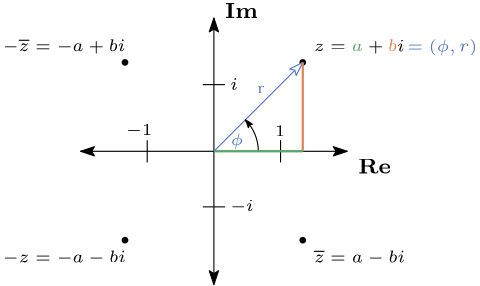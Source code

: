 <?xml version="1.0"?>
<!DOCTYPE ipe SYSTEM "ipe.dtd">
<ipe version="70218" creator="Ipe 7.2.24">
<info created="D:20220716200836" modified="D:20220716202146"/>
<ipestyle name="basic">
<symbol name="arrow/arc(spx)">
<path stroke="sym-stroke" fill="sym-stroke" pen="sym-pen">
0 0 m
-1 0.333 l
-1 -0.333 l
h
</path>
</symbol>
<symbol name="arrow/farc(spx)">
<path stroke="sym-stroke" fill="white" pen="sym-pen">
0 0 m
-1 0.333 l
-1 -0.333 l
h
</path>
</symbol>
<symbol name="arrow/ptarc(spx)">
<path stroke="sym-stroke" fill="sym-stroke" pen="sym-pen">
0 0 m
-1 0.333 l
-0.8 0 l
-1 -0.333 l
h
</path>
</symbol>
<symbol name="arrow/fptarc(spx)">
<path stroke="sym-stroke" fill="white" pen="sym-pen">
0 0 m
-1 0.333 l
-0.8 0 l
-1 -0.333 l
h
</path>
</symbol>
<symbol name="mark/circle(sx)" transformations="translations">
<path fill="sym-stroke">
0.6 0 0 0.6 0 0 e
0.4 0 0 0.4 0 0 e
</path>
</symbol>
<symbol name="mark/disk(sx)" transformations="translations">
<path fill="sym-stroke">
0.6 0 0 0.6 0 0 e
</path>
</symbol>
<symbol name="mark/fdisk(sfx)" transformations="translations">
<group>
<path fill="sym-fill">
0.5 0 0 0.5 0 0 e
</path>
<path fill="sym-stroke" fillrule="eofill">
0.6 0 0 0.6 0 0 e
0.4 0 0 0.4 0 0 e
</path>
</group>
</symbol>
<symbol name="mark/box(sx)" transformations="translations">
<path fill="sym-stroke" fillrule="eofill">
-0.6 -0.6 m
0.6 -0.6 l
0.6 0.6 l
-0.6 0.6 l
h
-0.4 -0.4 m
0.4 -0.4 l
0.4 0.4 l
-0.4 0.4 l
h
</path>
</symbol>
<symbol name="mark/square(sx)" transformations="translations">
<path fill="sym-stroke">
-0.6 -0.6 m
0.6 -0.6 l
0.6 0.6 l
-0.6 0.6 l
h
</path>
</symbol>
<symbol name="mark/fsquare(sfx)" transformations="translations">
<group>
<path fill="sym-fill">
-0.5 -0.5 m
0.5 -0.5 l
0.5 0.5 l
-0.5 0.5 l
h
</path>
<path fill="sym-stroke" fillrule="eofill">
-0.6 -0.6 m
0.6 -0.6 l
0.6 0.6 l
-0.6 0.6 l
h
-0.4 -0.4 m
0.4 -0.4 l
0.4 0.4 l
-0.4 0.4 l
h
</path>
</group>
</symbol>
<symbol name="mark/cross(sx)" transformations="translations">
<group>
<path fill="sym-stroke">
-0.43 -0.57 m
0.57 0.43 l
0.43 0.57 l
-0.57 -0.43 l
h
</path>
<path fill="sym-stroke">
-0.43 0.57 m
0.57 -0.43 l
0.43 -0.57 l
-0.57 0.43 l
h
</path>
</group>
</symbol>
<symbol name="arrow/fnormal(spx)">
<path stroke="sym-stroke" fill="white" pen="sym-pen">
0 0 m
-1 0.333 l
-1 -0.333 l
h
</path>
</symbol>
<symbol name="arrow/pointed(spx)">
<path stroke="sym-stroke" fill="sym-stroke" pen="sym-pen">
0 0 m
-1 0.333 l
-0.8 0 l
-1 -0.333 l
h
</path>
</symbol>
<symbol name="arrow/fpointed(spx)">
<path stroke="sym-stroke" fill="white" pen="sym-pen">
0 0 m
-1 0.333 l
-0.8 0 l
-1 -0.333 l
h
</path>
</symbol>
<symbol name="arrow/linear(spx)">
<path stroke="sym-stroke" pen="sym-pen">
-1 0.333 m
0 0 l
-1 -0.333 l
</path>
</symbol>
<symbol name="arrow/fdouble(spx)">
<path stroke="sym-stroke" fill="white" pen="sym-pen">
0 0 m
-1 0.333 l
-1 -0.333 l
h
-1 0 m
-2 0.333 l
-2 -0.333 l
h
</path>
</symbol>
<symbol name="arrow/double(spx)">
<path stroke="sym-stroke" fill="sym-stroke" pen="sym-pen">
0 0 m
-1 0.333 l
-1 -0.333 l
h
-1 0 m
-2 0.333 l
-2 -0.333 l
h
</path>
</symbol>
<anglesize name="22.5 deg" value="22.5"/>
<anglesize name="30 deg" value="30"/>
<anglesize name="45 deg" value="45"/>
<anglesize name="60 deg" value="60"/>
<anglesize name="90 deg" value="90"/>
<arrowsize name="large" value="10"/>
<arrowsize name="small" value="5"/>
<arrowsize name="tiny" value="3"/>
<color name="blue" value="0 0 1"/>
<color name="brown" value="0.647 0.165 0.165"/>
<color name="darkblue" value="0 0 0.545"/>
<color name="darkcyan" value="0 0.545 0.545"/>
<color name="darkgray" value="0.663"/>
<color name="darkgreen" value="0 0.392 0"/>
<color name="darkmagenta" value="0.545 0 0.545"/>
<color name="darkorange" value="1 0.549 0"/>
<color name="darkred" value="0.545 0 0"/>
<color name="gold" value="1 0.843 0"/>
<color name="gray" value="0.745"/>
<color name="green" value="0 1 0"/>
<color name="lightblue" value="0.678 0.847 0.902"/>
<color name="lightcyan" value="0.878 1 1"/>
<color name="lightgray" value="0.827"/>
<color name="lightgreen" value="0.565 0.933 0.565"/>
<color name="lightyellow" value="1 1 0.878"/>
<color name="navy" value="0 0 0.502"/>
<color name="orange" value="1 0.647 0"/>
<color name="pink" value="1 0.753 0.796"/>
<color name="purple" value="0.627 0.125 0.941"/>
<color name="red" value="1 0 0"/>
<color name="sbblue" value="0.298 0.447 0.79"/>
<color name="sbgreen" value="0.333 0.658 0.407"/>
<color name="sborange" value="0.866 0.517 0.321"/>
<color name="sbpurple" value="0.505 0.447 0.698"/>
<color name="sbred" value="0.768 0.305 0.321"/>
<color name="seagreen" value="0.18 0.545 0.341"/>
<color name="turquoise" value="0.251 0.878 0.816"/>
<color name="verydarkgray" value="0.4"/>
<color name="violet" value="0.933 0.51 0.933"/>
<color name="yellow" value="1 1 0"/>
<dashstyle name="dash dot dotted" value="[4 2 1 2 1 2] 0"/>
<dashstyle name="dash dotted" value="[4 2 1 2] 0"/>
<dashstyle name="dashed" value="[4] 0"/>
<dashstyle name="dotted" value="[1 3] 0"/>
<gridsize name="10 pts (~3.5 mm)" value="10"/>
<gridsize name="14 pts (~5 mm)" value="14"/>
<gridsize name="16 pts (~6 mm)" value="16"/>
<gridsize name="20 pts (~7 mm)" value="20"/>
<gridsize name="28 pts (~10 mm)" value="28"/>
<gridsize name="32 pts (~12 mm)" value="32"/>
<gridsize name="4 pts" value="4"/>
<gridsize name="56 pts (~20 mm)" value="56"/>
<gridsize name="8 pts (~3 mm)" value="8"/>
<opacity name="10%" value="0.1"/>
<opacity name="30%" value="0.3"/>
<opacity name="50%" value="0.5"/>
<opacity name="75%" value="0.75"/>
<pen name="fat" value="1.2"/>
<pen name="heavier" value="0.8"/>
<pen name="ultrafat" value="2"/>
<symbolsize name="large" value="5"/>
<symbolsize name="small" value="2"/>
<symbolsize name="tiny" value="1.1"/>
<textsize name="Huge" value="\Huge"/>
<textsize name="LARGE" value="\LARGE"/>
<textsize name="Large" value="\Large"/>
<textsize name="footnote" value="\footnotesize"/>
<textsize name="huge" value="\huge"/>
<textsize name="large" value="\large"/>
<textsize name="small" value="\small"/>
<textsize name="tiny" value="\tiny"/>
<textstyle name="center" begin="\begin{center}" end="\end{center}"/>
<textstyle name="item" begin="\begin{itemize}\item{}" end="\end{itemize}"/>
<textstyle name="itemize" begin="\begin{itemize}" end="\end{itemize}"/>
<tiling name="falling" angle="-60" step="4" width="1"/>
<tiling name="rising" angle="30" step="4" width="1"/>
</ipestyle>
<page>
<layer name="alpha"/>
<view layers="alpha" active="alpha"/>
<path layer="alpha" stroke="black" arrow="ptarc/small" rarrow="ptarc/small">
240 768 m
240 672 l
</path>
<path stroke="black" arrow="ptarc/small" rarrow="ptarc/small">
192 720 m
288 720 l
</path>
<use name="mark/disk(sx)" pos="272 752" size="2" stroke="black"/>
<text matrix="1 0 0 1 0 -4" transformations="translations" pos="276 760" stroke="black" type="label" width="11.51" height="2.574" depth="0" valign="baseline" size="6" style="math">z = </text>
<use matrix="1 0 0 1 0 -64" name="mark/disk(sx)" pos="272 752" size="2" stroke="black"/>
<use matrix="1 0 0 1 -64 -64" name="mark/disk(sx)" pos="272 752" size="2" stroke="black"/>
<use matrix="1 0 0 1 -64 0" name="mark/disk(sx)" pos="272 752" size="2" stroke="black"/>
<text matrix="1 0 0 1 0 -80" transformations="translations" pos="276 760" stroke="black" type="label" width="32.754" height="4.566" depth="0.83" valign="baseline" size="6" style="math">\overline{z} = a - bi</text>
<text matrix="1 0 0 1 -112 -80" transformations="translations" pos="276 760" stroke="black" type="label" width="44.266" height="4.151" depth="0.83" valign="baseline" size="6" style="math">-z = -a - bi</text>
<text matrix="1 0 0 1 -112 -4" transformations="translations" pos="276 760" stroke="black" type="label" width="44.1" height="4.566" depth="0.83" valign="baseline" size="6" style="math">-\overline{z} = -a + bi</text>
<text matrix="1 0 0 1 -4 -12" transformations="translations" pos="296 724" stroke="black" type="label" width="11.767" height="5.468" depth="0" valign="baseline" size="8">\textbf{Re}</text>
<text matrix="1 0 0 1 -52 44" transformations="translations" pos="296 724" stroke="black" type="label" width="11.795" height="5.468" depth="0" valign="baseline" size="8">\textbf{Im}</text>
<path matrix="1 0 0 1 8 0" stroke="black">
256 724 m
256 716 l
</path>
<path matrix="1 0 0 1 -8 0" stroke="black">
224 724 m
224 716 l
</path>
<path matrix="1 0 0 1 0 8" stroke="black">
236 736 m
244 736 l
</path>
<path matrix="1 0 0 1 0 -8" stroke="black">
236 708 m
244 708 l
</path>
<text matrix="1 0 0 1 -2.12583 34.0711" transformations="translations" pos="248 708" stroke="black" type="label" width="2.664" height="3.96" depth="0" valign="baseline" size="6" style="math">i</text>
<text matrix="1 0 0 1 -2.15239 -9.58024" transformations="translations" pos="248 708" stroke="black" type="label" width="8.42" height="3.961" depth="0.83" valign="baseline" size="6" style="math">-i</text>
<text matrix="1 0 0 1 -15.6529 -2.10646" transformations="translations" pos="224 728" stroke="black" type="label" width="9.409" height="3.852" depth="0.83" valign="baseline" size="6" style="math">-1</text>
<text matrix="1 0 0 1 38.0055 -2.61165" transformations="translations" pos="224 728" stroke="black" type="label" width="3.653" height="3.852" depth="0" valign="baseline" size="6" style="math">1</text>
<path stroke="sbblue" arrow="fptarc/small">
240 720 m
272 752 l
</path>
<text matrix="1 0 0 1 41.6683 15.9497" transformations="translations" pos="268 740" stroke="sbblue" type="label" width="25.106" height="4.488" depth="1.49" valign="baseline" size="6" style="math">= (\phi, r)</text>
<path stroke="black" arrow="ptarc/tiny">
256 720 m
16 0 0 16 240 720 251.314 731.314 a
</path>
<text matrix="1 0 0 1 -1.95101 -1.82869" transformations="translations" pos="248 724" stroke="sbblue" type="label" width="4.436" height="4.153" depth="1.16" valign="baseline" size="6" style="math">\phi</text>
<text transformations="translations" pos="255.554 740.817" stroke="sbblue" type="label" width="2.878" height="2.574" depth="0" valign="baseline" size="6">r</text>
<path stroke="sborange" pen="0.8">
272 720 m
272 752 l
</path>
<path stroke="sbgreen" pen="0.8">
240 720 m
272 720 l
</path>
<text matrix="1 0 0 1 1.6461 16.0101" transformations="translations" pos="288 740" stroke="sbgreen" type="label" width="4.034" height="2.574" depth="0" valign="baseline" size="6" style="math">a</text>
<text matrix="1 0 0 1 14.6705 20.0073" transformations="translations" pos="288 736" stroke="sborange" type="label" width="3.274" height="4.151" depth="0" valign="baseline" size="6" style="math">b</text>
<text matrix="1 0 0 1 29.9209 -4.10379" transformations="translations" pos="276 760" stroke="black" type="label" width="2.664" height="3.96" depth="0" valign="baseline" size="6" style="math">i</text>
<text matrix="1 0 0 1 19.4395 -3.98999" transformations="translations" pos="276 760" stroke="black" type="label" width="5.59" height="3.819" depth="0.83" valign="baseline" size="6" style="math">+</text>
</page>
</ipe>
